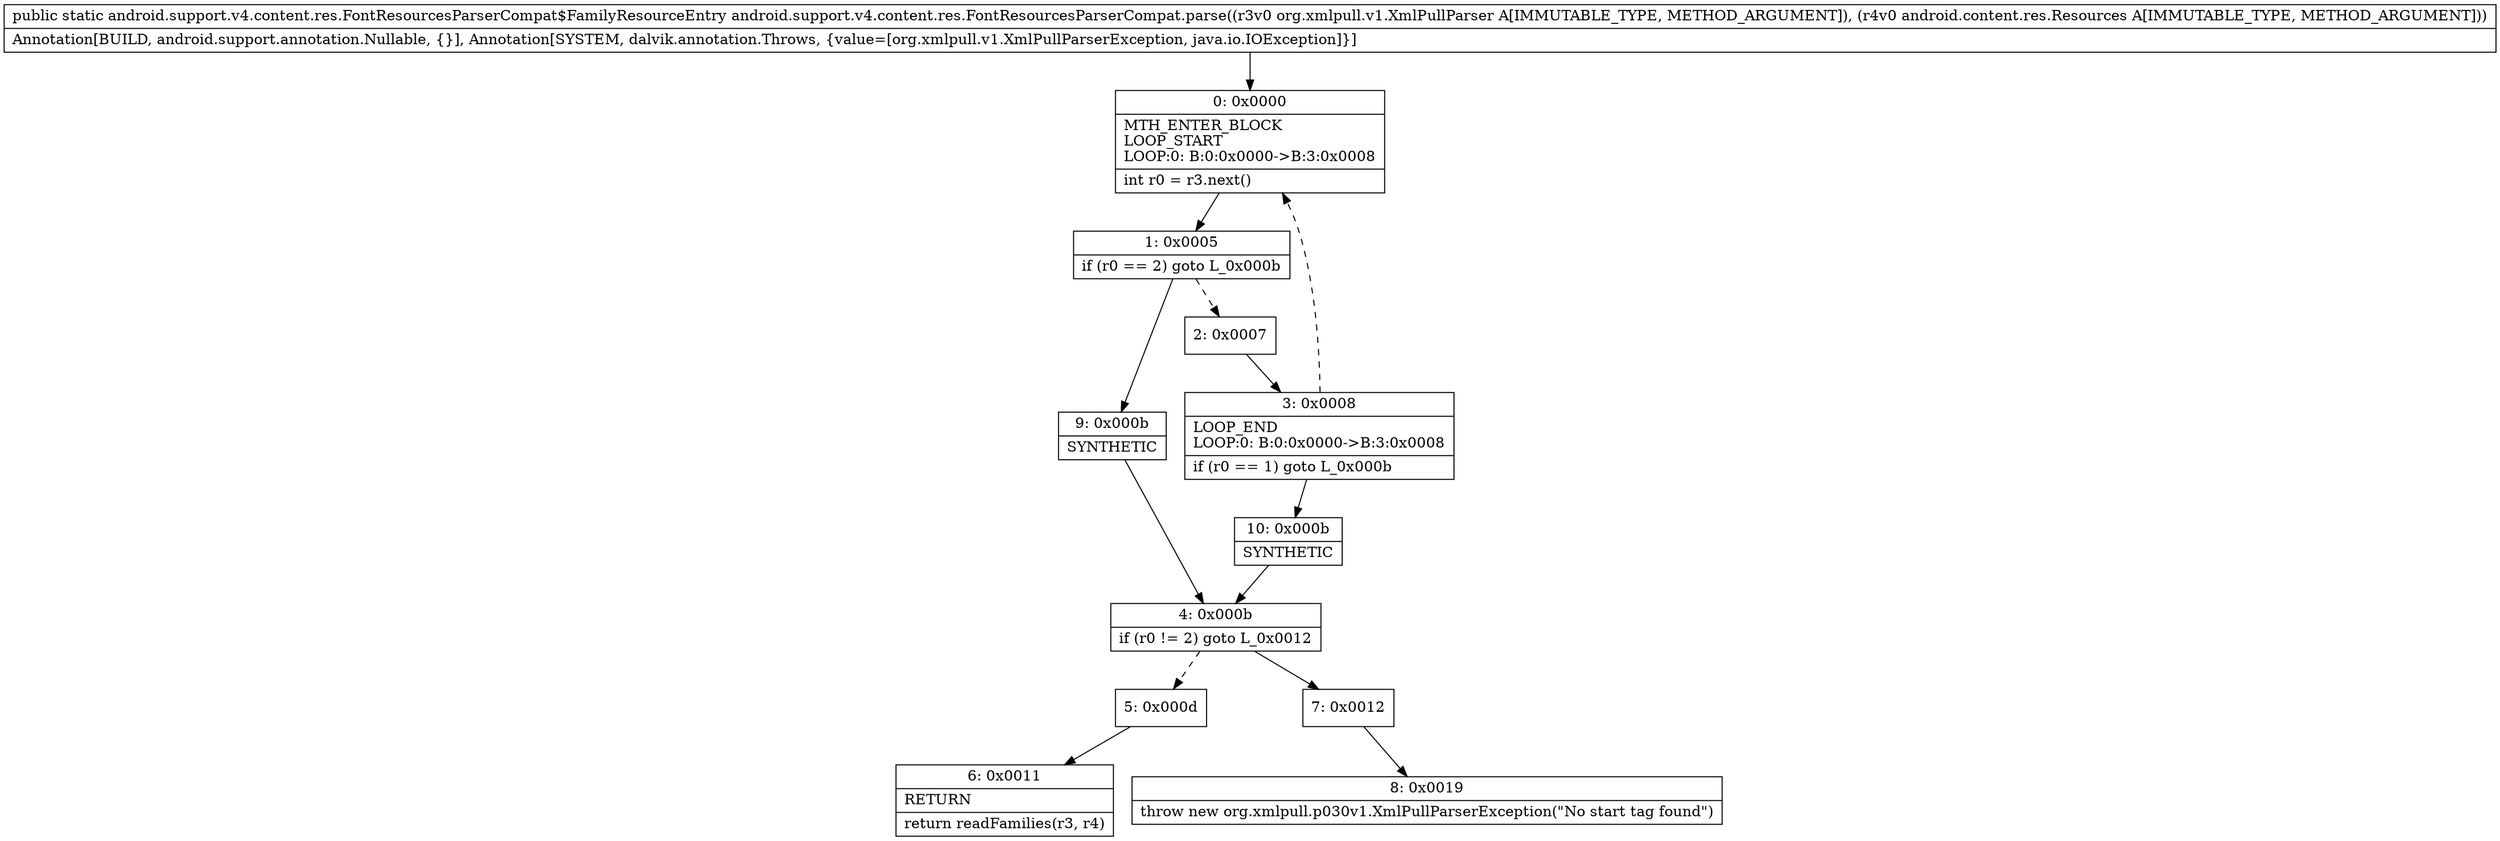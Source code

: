 digraph "CFG forandroid.support.v4.content.res.FontResourcesParserCompat.parse(Lorg\/xmlpull\/v1\/XmlPullParser;Landroid\/content\/res\/Resources;)Landroid\/support\/v4\/content\/res\/FontResourcesParserCompat$FamilyResourceEntry;" {
Node_0 [shape=record,label="{0\:\ 0x0000|MTH_ENTER_BLOCK\lLOOP_START\lLOOP:0: B:0:0x0000\-\>B:3:0x0008\l|int r0 = r3.next()\l}"];
Node_1 [shape=record,label="{1\:\ 0x0005|if (r0 == 2) goto L_0x000b\l}"];
Node_2 [shape=record,label="{2\:\ 0x0007}"];
Node_3 [shape=record,label="{3\:\ 0x0008|LOOP_END\lLOOP:0: B:0:0x0000\-\>B:3:0x0008\l|if (r0 == 1) goto L_0x000b\l}"];
Node_4 [shape=record,label="{4\:\ 0x000b|if (r0 != 2) goto L_0x0012\l}"];
Node_5 [shape=record,label="{5\:\ 0x000d}"];
Node_6 [shape=record,label="{6\:\ 0x0011|RETURN\l|return readFamilies(r3, r4)\l}"];
Node_7 [shape=record,label="{7\:\ 0x0012}"];
Node_8 [shape=record,label="{8\:\ 0x0019|throw new org.xmlpull.p030v1.XmlPullParserException(\"No start tag found\")\l}"];
Node_9 [shape=record,label="{9\:\ 0x000b|SYNTHETIC\l}"];
Node_10 [shape=record,label="{10\:\ 0x000b|SYNTHETIC\l}"];
MethodNode[shape=record,label="{public static android.support.v4.content.res.FontResourcesParserCompat$FamilyResourceEntry android.support.v4.content.res.FontResourcesParserCompat.parse((r3v0 org.xmlpull.v1.XmlPullParser A[IMMUTABLE_TYPE, METHOD_ARGUMENT]), (r4v0 android.content.res.Resources A[IMMUTABLE_TYPE, METHOD_ARGUMENT]))  | Annotation[BUILD, android.support.annotation.Nullable, \{\}], Annotation[SYSTEM, dalvik.annotation.Throws, \{value=[org.xmlpull.v1.XmlPullParserException, java.io.IOException]\}]\l}"];
MethodNode -> Node_0;
Node_0 -> Node_1;
Node_1 -> Node_2[style=dashed];
Node_1 -> Node_9;
Node_2 -> Node_3;
Node_3 -> Node_0[style=dashed];
Node_3 -> Node_10;
Node_4 -> Node_5[style=dashed];
Node_4 -> Node_7;
Node_5 -> Node_6;
Node_7 -> Node_8;
Node_9 -> Node_4;
Node_10 -> Node_4;
}

